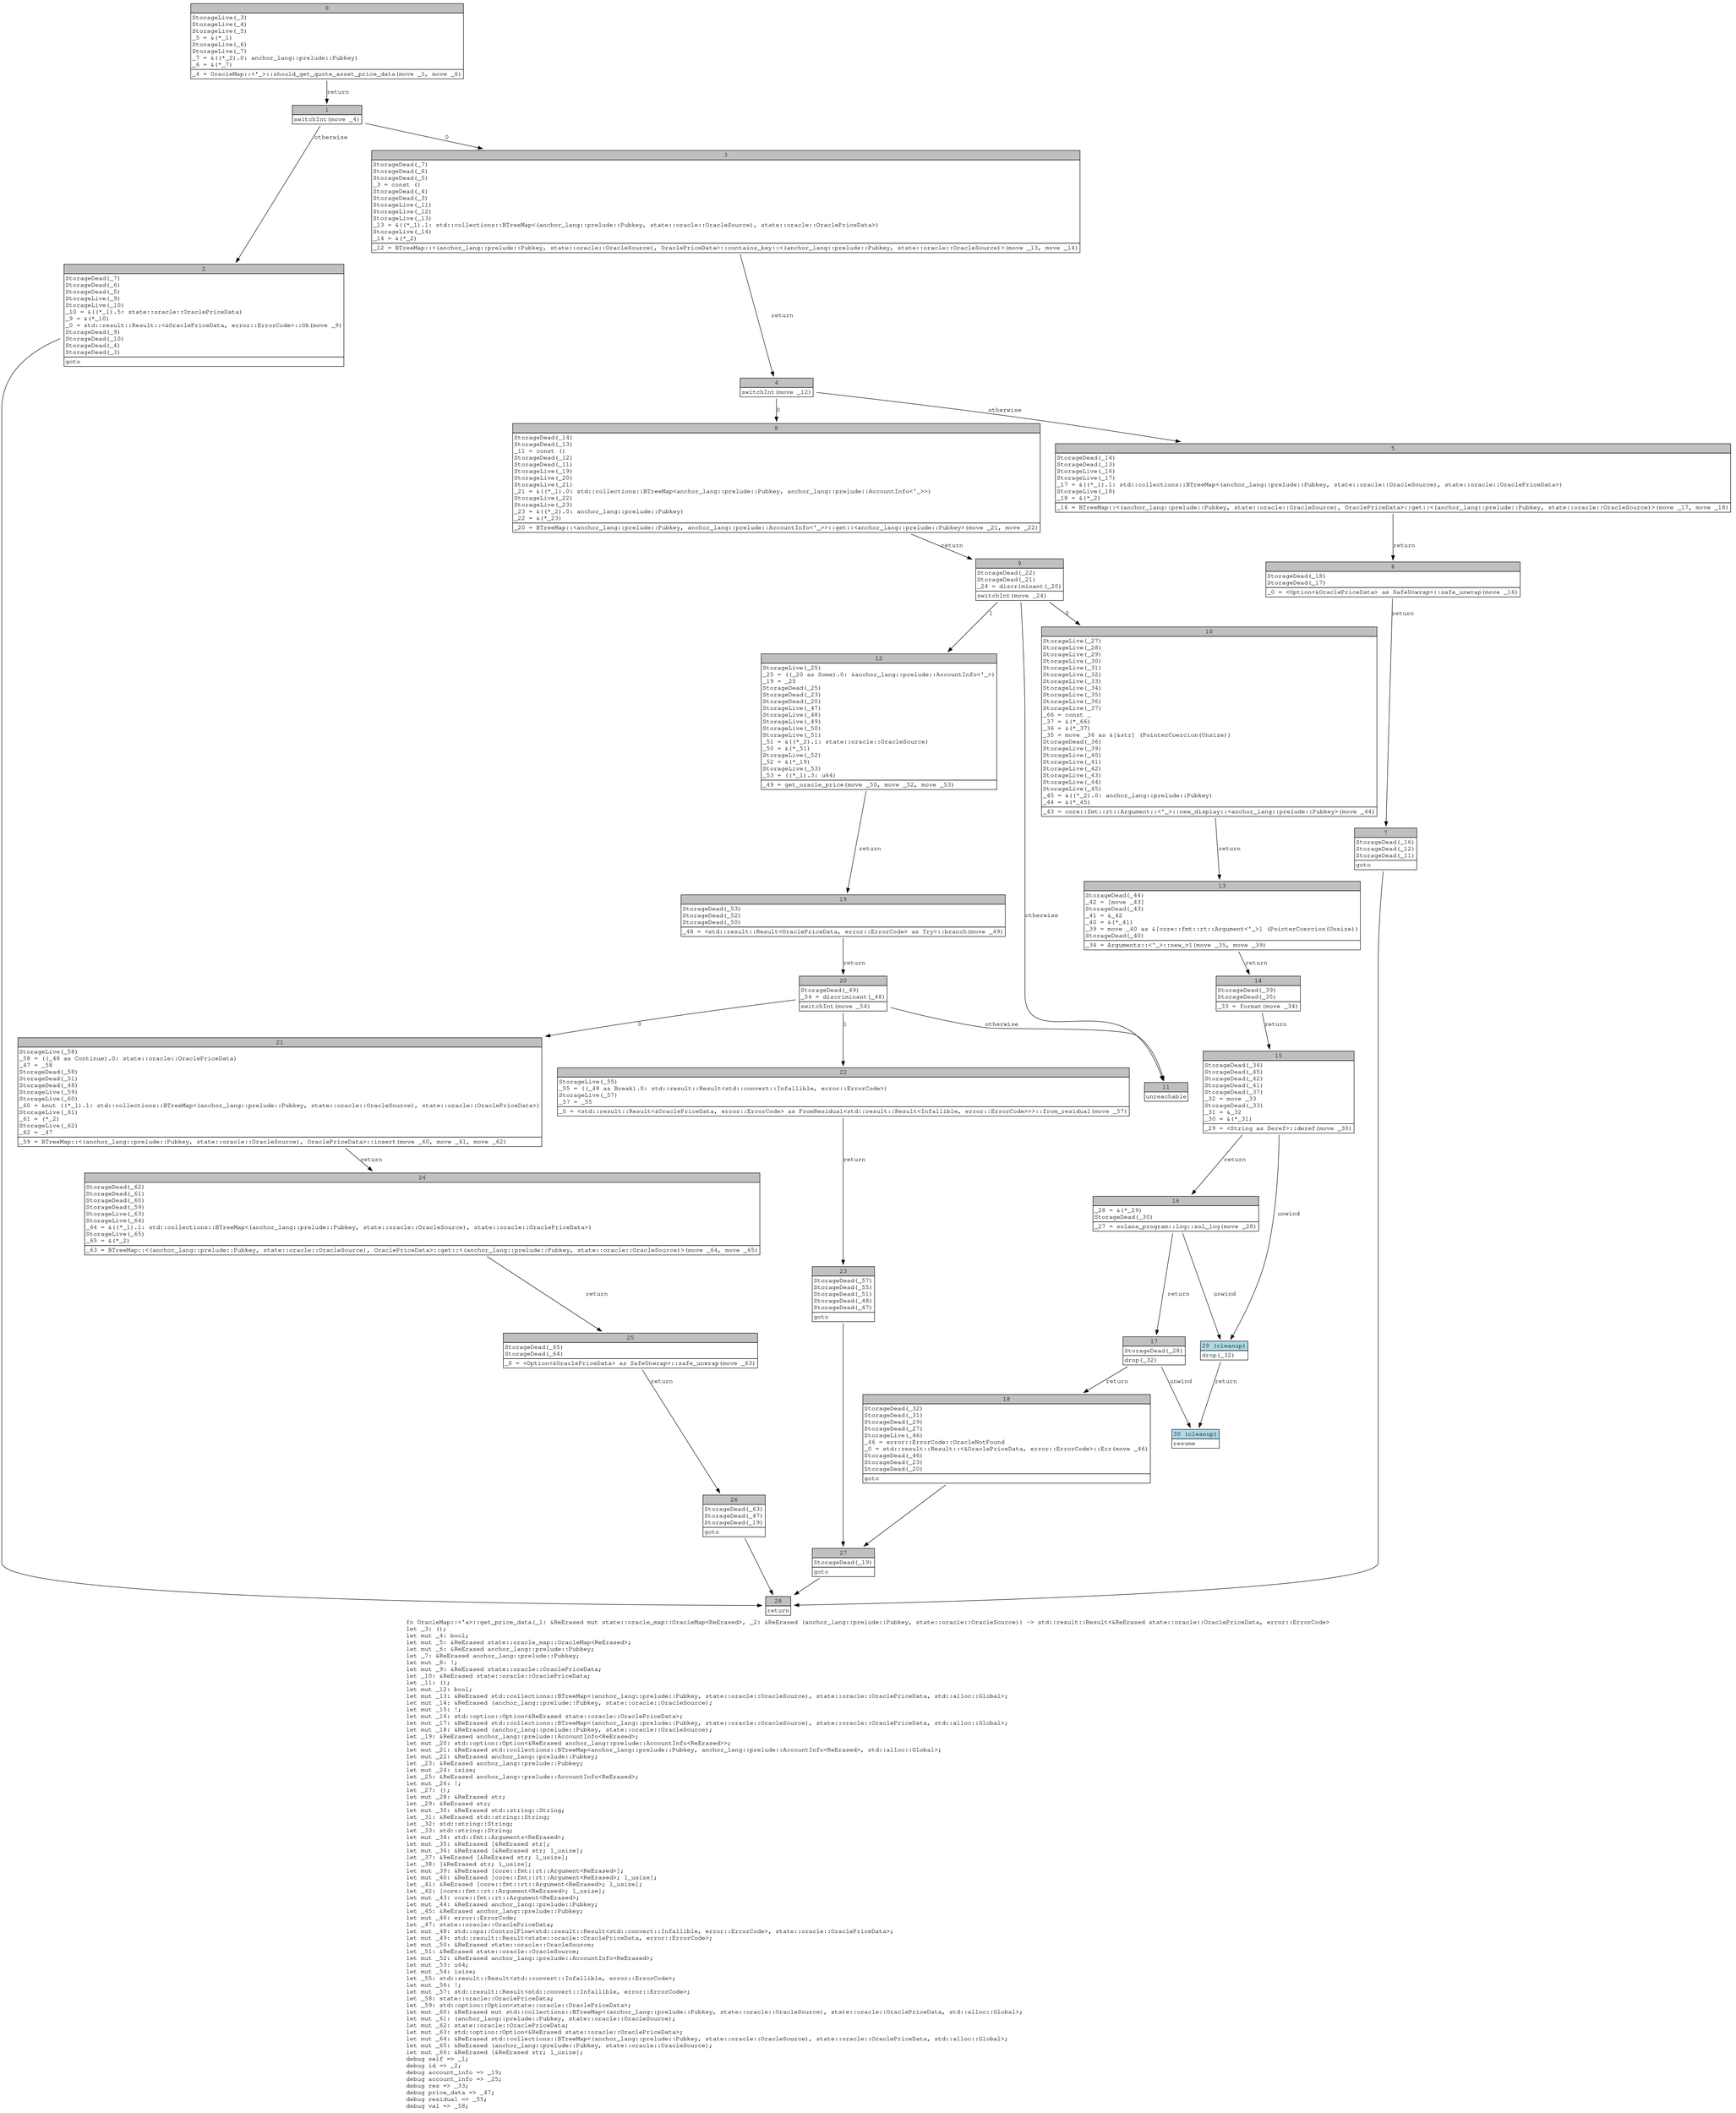 digraph Mir_0_3598 {
    graph [fontname="Courier, monospace"];
    node [fontname="Courier, monospace"];
    edge [fontname="Courier, monospace"];
    label=<fn OracleMap::&lt;'a&gt;::get_price_data(_1: &amp;ReErased mut state::oracle_map::OracleMap&lt;ReErased&gt;, _2: &amp;ReErased (anchor_lang::prelude::Pubkey, state::oracle::OracleSource)) -&gt; std::result::Result&lt;&amp;ReErased state::oracle::OraclePriceData, error::ErrorCode&gt;<br align="left"/>let _3: ();<br align="left"/>let mut _4: bool;<br align="left"/>let mut _5: &amp;ReErased state::oracle_map::OracleMap&lt;ReErased&gt;;<br align="left"/>let mut _6: &amp;ReErased anchor_lang::prelude::Pubkey;<br align="left"/>let _7: &amp;ReErased anchor_lang::prelude::Pubkey;<br align="left"/>let mut _8: !;<br align="left"/>let mut _9: &amp;ReErased state::oracle::OraclePriceData;<br align="left"/>let _10: &amp;ReErased state::oracle::OraclePriceData;<br align="left"/>let _11: ();<br align="left"/>let mut _12: bool;<br align="left"/>let mut _13: &amp;ReErased std::collections::BTreeMap&lt;(anchor_lang::prelude::Pubkey, state::oracle::OracleSource), state::oracle::OraclePriceData, std::alloc::Global&gt;;<br align="left"/>let mut _14: &amp;ReErased (anchor_lang::prelude::Pubkey, state::oracle::OracleSource);<br align="left"/>let mut _15: !;<br align="left"/>let mut _16: std::option::Option&lt;&amp;ReErased state::oracle::OraclePriceData&gt;;<br align="left"/>let mut _17: &amp;ReErased std::collections::BTreeMap&lt;(anchor_lang::prelude::Pubkey, state::oracle::OracleSource), state::oracle::OraclePriceData, std::alloc::Global&gt;;<br align="left"/>let mut _18: &amp;ReErased (anchor_lang::prelude::Pubkey, state::oracle::OracleSource);<br align="left"/>let _19: &amp;ReErased anchor_lang::prelude::AccountInfo&lt;ReErased&gt;;<br align="left"/>let mut _20: std::option::Option&lt;&amp;ReErased anchor_lang::prelude::AccountInfo&lt;ReErased&gt;&gt;;<br align="left"/>let mut _21: &amp;ReErased std::collections::BTreeMap&lt;anchor_lang::prelude::Pubkey, anchor_lang::prelude::AccountInfo&lt;ReErased&gt;, std::alloc::Global&gt;;<br align="left"/>let mut _22: &amp;ReErased anchor_lang::prelude::Pubkey;<br align="left"/>let _23: &amp;ReErased anchor_lang::prelude::Pubkey;<br align="left"/>let mut _24: isize;<br align="left"/>let _25: &amp;ReErased anchor_lang::prelude::AccountInfo&lt;ReErased&gt;;<br align="left"/>let mut _26: !;<br align="left"/>let _27: ();<br align="left"/>let mut _28: &amp;ReErased str;<br align="left"/>let _29: &amp;ReErased str;<br align="left"/>let mut _30: &amp;ReErased std::string::String;<br align="left"/>let _31: &amp;ReErased std::string::String;<br align="left"/>let _32: std::string::String;<br align="left"/>let _33: std::string::String;<br align="left"/>let mut _34: std::fmt::Arguments&lt;ReErased&gt;;<br align="left"/>let mut _35: &amp;ReErased [&amp;ReErased str];<br align="left"/>let mut _36: &amp;ReErased [&amp;ReErased str; 1_usize];<br align="left"/>let _37: &amp;ReErased [&amp;ReErased str; 1_usize];<br align="left"/>let _38: [&amp;ReErased str; 1_usize];<br align="left"/>let mut _39: &amp;ReErased [core::fmt::rt::Argument&lt;ReErased&gt;];<br align="left"/>let mut _40: &amp;ReErased [core::fmt::rt::Argument&lt;ReErased&gt;; 1_usize];<br align="left"/>let _41: &amp;ReErased [core::fmt::rt::Argument&lt;ReErased&gt;; 1_usize];<br align="left"/>let _42: [core::fmt::rt::Argument&lt;ReErased&gt;; 1_usize];<br align="left"/>let mut _43: core::fmt::rt::Argument&lt;ReErased&gt;;<br align="left"/>let mut _44: &amp;ReErased anchor_lang::prelude::Pubkey;<br align="left"/>let _45: &amp;ReErased anchor_lang::prelude::Pubkey;<br align="left"/>let mut _46: error::ErrorCode;<br align="left"/>let _47: state::oracle::OraclePriceData;<br align="left"/>let mut _48: std::ops::ControlFlow&lt;std::result::Result&lt;std::convert::Infallible, error::ErrorCode&gt;, state::oracle::OraclePriceData&gt;;<br align="left"/>let mut _49: std::result::Result&lt;state::oracle::OraclePriceData, error::ErrorCode&gt;;<br align="left"/>let mut _50: &amp;ReErased state::oracle::OracleSource;<br align="left"/>let _51: &amp;ReErased state::oracle::OracleSource;<br align="left"/>let mut _52: &amp;ReErased anchor_lang::prelude::AccountInfo&lt;ReErased&gt;;<br align="left"/>let mut _53: u64;<br align="left"/>let mut _54: isize;<br align="left"/>let _55: std::result::Result&lt;std::convert::Infallible, error::ErrorCode&gt;;<br align="left"/>let mut _56: !;<br align="left"/>let mut _57: std::result::Result&lt;std::convert::Infallible, error::ErrorCode&gt;;<br align="left"/>let _58: state::oracle::OraclePriceData;<br align="left"/>let _59: std::option::Option&lt;state::oracle::OraclePriceData&gt;;<br align="left"/>let mut _60: &amp;ReErased mut std::collections::BTreeMap&lt;(anchor_lang::prelude::Pubkey, state::oracle::OracleSource), state::oracle::OraclePriceData, std::alloc::Global&gt;;<br align="left"/>let mut _61: (anchor_lang::prelude::Pubkey, state::oracle::OracleSource);<br align="left"/>let mut _62: state::oracle::OraclePriceData;<br align="left"/>let mut _63: std::option::Option&lt;&amp;ReErased state::oracle::OraclePriceData&gt;;<br align="left"/>let mut _64: &amp;ReErased std::collections::BTreeMap&lt;(anchor_lang::prelude::Pubkey, state::oracle::OracleSource), state::oracle::OraclePriceData, std::alloc::Global&gt;;<br align="left"/>let mut _65: &amp;ReErased (anchor_lang::prelude::Pubkey, state::oracle::OracleSource);<br align="left"/>let mut _66: &amp;ReErased [&amp;ReErased str; 1_usize];<br align="left"/>debug self =&gt; _1;<br align="left"/>debug id =&gt; _2;<br align="left"/>debug account_info =&gt; _19;<br align="left"/>debug account_info =&gt; _25;<br align="left"/>debug res =&gt; _33;<br align="left"/>debug price_data =&gt; _47;<br align="left"/>debug residual =&gt; _55;<br align="left"/>debug val =&gt; _58;<br align="left"/>>;
    bb0__0_3598 [shape="none", label=<<table border="0" cellborder="1" cellspacing="0"><tr><td bgcolor="gray" align="center" colspan="1">0</td></tr><tr><td align="left" balign="left">StorageLive(_3)<br/>StorageLive(_4)<br/>StorageLive(_5)<br/>_5 = &amp;(*_1)<br/>StorageLive(_6)<br/>StorageLive(_7)<br/>_7 = &amp;((*_2).0: anchor_lang::prelude::Pubkey)<br/>_6 = &amp;(*_7)<br/></td></tr><tr><td align="left">_4 = OracleMap::&lt;'_&gt;::should_get_quote_asset_price_data(move _5, move _6)</td></tr></table>>];
    bb1__0_3598 [shape="none", label=<<table border="0" cellborder="1" cellspacing="0"><tr><td bgcolor="gray" align="center" colspan="1">1</td></tr><tr><td align="left">switchInt(move _4)</td></tr></table>>];
    bb2__0_3598 [shape="none", label=<<table border="0" cellborder="1" cellspacing="0"><tr><td bgcolor="gray" align="center" colspan="1">2</td></tr><tr><td align="left" balign="left">StorageDead(_7)<br/>StorageDead(_6)<br/>StorageDead(_5)<br/>StorageLive(_9)<br/>StorageLive(_10)<br/>_10 = &amp;((*_1).5: state::oracle::OraclePriceData)<br/>_9 = &amp;(*_10)<br/>_0 = std::result::Result::&lt;&amp;OraclePriceData, error::ErrorCode&gt;::Ok(move _9)<br/>StorageDead(_9)<br/>StorageDead(_10)<br/>StorageDead(_4)<br/>StorageDead(_3)<br/></td></tr><tr><td align="left">goto</td></tr></table>>];
    bb3__0_3598 [shape="none", label=<<table border="0" cellborder="1" cellspacing="0"><tr><td bgcolor="gray" align="center" colspan="1">3</td></tr><tr><td align="left" balign="left">StorageDead(_7)<br/>StorageDead(_6)<br/>StorageDead(_5)<br/>_3 = const ()<br/>StorageDead(_4)<br/>StorageDead(_3)<br/>StorageLive(_11)<br/>StorageLive(_12)<br/>StorageLive(_13)<br/>_13 = &amp;((*_1).1: std::collections::BTreeMap&lt;(anchor_lang::prelude::Pubkey, state::oracle::OracleSource), state::oracle::OraclePriceData&gt;)<br/>StorageLive(_14)<br/>_14 = &amp;(*_2)<br/></td></tr><tr><td align="left">_12 = BTreeMap::&lt;(anchor_lang::prelude::Pubkey, state::oracle::OracleSource), OraclePriceData&gt;::contains_key::&lt;(anchor_lang::prelude::Pubkey, state::oracle::OracleSource)&gt;(move _13, move _14)</td></tr></table>>];
    bb4__0_3598 [shape="none", label=<<table border="0" cellborder="1" cellspacing="0"><tr><td bgcolor="gray" align="center" colspan="1">4</td></tr><tr><td align="left">switchInt(move _12)</td></tr></table>>];
    bb5__0_3598 [shape="none", label=<<table border="0" cellborder="1" cellspacing="0"><tr><td bgcolor="gray" align="center" colspan="1">5</td></tr><tr><td align="left" balign="left">StorageDead(_14)<br/>StorageDead(_13)<br/>StorageLive(_16)<br/>StorageLive(_17)<br/>_17 = &amp;((*_1).1: std::collections::BTreeMap&lt;(anchor_lang::prelude::Pubkey, state::oracle::OracleSource), state::oracle::OraclePriceData&gt;)<br/>StorageLive(_18)<br/>_18 = &amp;(*_2)<br/></td></tr><tr><td align="left">_16 = BTreeMap::&lt;(anchor_lang::prelude::Pubkey, state::oracle::OracleSource), OraclePriceData&gt;::get::&lt;(anchor_lang::prelude::Pubkey, state::oracle::OracleSource)&gt;(move _17, move _18)</td></tr></table>>];
    bb6__0_3598 [shape="none", label=<<table border="0" cellborder="1" cellspacing="0"><tr><td bgcolor="gray" align="center" colspan="1">6</td></tr><tr><td align="left" balign="left">StorageDead(_18)<br/>StorageDead(_17)<br/></td></tr><tr><td align="left">_0 = &lt;Option&lt;&amp;OraclePriceData&gt; as SafeUnwrap&gt;::safe_unwrap(move _16)</td></tr></table>>];
    bb7__0_3598 [shape="none", label=<<table border="0" cellborder="1" cellspacing="0"><tr><td bgcolor="gray" align="center" colspan="1">7</td></tr><tr><td align="left" balign="left">StorageDead(_16)<br/>StorageDead(_12)<br/>StorageDead(_11)<br/></td></tr><tr><td align="left">goto</td></tr></table>>];
    bb8__0_3598 [shape="none", label=<<table border="0" cellborder="1" cellspacing="0"><tr><td bgcolor="gray" align="center" colspan="1">8</td></tr><tr><td align="left" balign="left">StorageDead(_14)<br/>StorageDead(_13)<br/>_11 = const ()<br/>StorageDead(_12)<br/>StorageDead(_11)<br/>StorageLive(_19)<br/>StorageLive(_20)<br/>StorageLive(_21)<br/>_21 = &amp;((*_1).0: std::collections::BTreeMap&lt;anchor_lang::prelude::Pubkey, anchor_lang::prelude::AccountInfo&lt;'_&gt;&gt;)<br/>StorageLive(_22)<br/>StorageLive(_23)<br/>_23 = &amp;((*_2).0: anchor_lang::prelude::Pubkey)<br/>_22 = &amp;(*_23)<br/></td></tr><tr><td align="left">_20 = BTreeMap::&lt;anchor_lang::prelude::Pubkey, anchor_lang::prelude::AccountInfo&lt;'_&gt;&gt;::get::&lt;anchor_lang::prelude::Pubkey&gt;(move _21, move _22)</td></tr></table>>];
    bb9__0_3598 [shape="none", label=<<table border="0" cellborder="1" cellspacing="0"><tr><td bgcolor="gray" align="center" colspan="1">9</td></tr><tr><td align="left" balign="left">StorageDead(_22)<br/>StorageDead(_21)<br/>_24 = discriminant(_20)<br/></td></tr><tr><td align="left">switchInt(move _24)</td></tr></table>>];
    bb10__0_3598 [shape="none", label=<<table border="0" cellborder="1" cellspacing="0"><tr><td bgcolor="gray" align="center" colspan="1">10</td></tr><tr><td align="left" balign="left">StorageLive(_27)<br/>StorageLive(_28)<br/>StorageLive(_29)<br/>StorageLive(_30)<br/>StorageLive(_31)<br/>StorageLive(_32)<br/>StorageLive(_33)<br/>StorageLive(_34)<br/>StorageLive(_35)<br/>StorageLive(_36)<br/>StorageLive(_37)<br/>_66 = const _<br/>_37 = &amp;(*_66)<br/>_36 = &amp;(*_37)<br/>_35 = move _36 as &amp;[&amp;str] (PointerCoercion(Unsize))<br/>StorageDead(_36)<br/>StorageLive(_39)<br/>StorageLive(_40)<br/>StorageLive(_41)<br/>StorageLive(_42)<br/>StorageLive(_43)<br/>StorageLive(_44)<br/>StorageLive(_45)<br/>_45 = &amp;((*_2).0: anchor_lang::prelude::Pubkey)<br/>_44 = &amp;(*_45)<br/></td></tr><tr><td align="left">_43 = core::fmt::rt::Argument::&lt;'_&gt;::new_display::&lt;anchor_lang::prelude::Pubkey&gt;(move _44)</td></tr></table>>];
    bb11__0_3598 [shape="none", label=<<table border="0" cellborder="1" cellspacing="0"><tr><td bgcolor="gray" align="center" colspan="1">11</td></tr><tr><td align="left">unreachable</td></tr></table>>];
    bb12__0_3598 [shape="none", label=<<table border="0" cellborder="1" cellspacing="0"><tr><td bgcolor="gray" align="center" colspan="1">12</td></tr><tr><td align="left" balign="left">StorageLive(_25)<br/>_25 = ((_20 as Some).0: &amp;anchor_lang::prelude::AccountInfo&lt;'_&gt;)<br/>_19 = _25<br/>StorageDead(_25)<br/>StorageDead(_23)<br/>StorageDead(_20)<br/>StorageLive(_47)<br/>StorageLive(_48)<br/>StorageLive(_49)<br/>StorageLive(_50)<br/>StorageLive(_51)<br/>_51 = &amp;((*_2).1: state::oracle::OracleSource)<br/>_50 = &amp;(*_51)<br/>StorageLive(_52)<br/>_52 = &amp;(*_19)<br/>StorageLive(_53)<br/>_53 = ((*_1).3: u64)<br/></td></tr><tr><td align="left">_49 = get_oracle_price(move _50, move _52, move _53)</td></tr></table>>];
    bb13__0_3598 [shape="none", label=<<table border="0" cellborder="1" cellspacing="0"><tr><td bgcolor="gray" align="center" colspan="1">13</td></tr><tr><td align="left" balign="left">StorageDead(_44)<br/>_42 = [move _43]<br/>StorageDead(_43)<br/>_41 = &amp;_42<br/>_40 = &amp;(*_41)<br/>_39 = move _40 as &amp;[core::fmt::rt::Argument&lt;'_&gt;] (PointerCoercion(Unsize))<br/>StorageDead(_40)<br/></td></tr><tr><td align="left">_34 = Arguments::&lt;'_&gt;::new_v1(move _35, move _39)</td></tr></table>>];
    bb14__0_3598 [shape="none", label=<<table border="0" cellborder="1" cellspacing="0"><tr><td bgcolor="gray" align="center" colspan="1">14</td></tr><tr><td align="left" balign="left">StorageDead(_39)<br/>StorageDead(_35)<br/></td></tr><tr><td align="left">_33 = format(move _34)</td></tr></table>>];
    bb15__0_3598 [shape="none", label=<<table border="0" cellborder="1" cellspacing="0"><tr><td bgcolor="gray" align="center" colspan="1">15</td></tr><tr><td align="left" balign="left">StorageDead(_34)<br/>StorageDead(_45)<br/>StorageDead(_42)<br/>StorageDead(_41)<br/>StorageDead(_37)<br/>_32 = move _33<br/>StorageDead(_33)<br/>_31 = &amp;_32<br/>_30 = &amp;(*_31)<br/></td></tr><tr><td align="left">_29 = &lt;String as Deref&gt;::deref(move _30)</td></tr></table>>];
    bb16__0_3598 [shape="none", label=<<table border="0" cellborder="1" cellspacing="0"><tr><td bgcolor="gray" align="center" colspan="1">16</td></tr><tr><td align="left" balign="left">_28 = &amp;(*_29)<br/>StorageDead(_30)<br/></td></tr><tr><td align="left">_27 = solana_program::log::sol_log(move _28)</td></tr></table>>];
    bb17__0_3598 [shape="none", label=<<table border="0" cellborder="1" cellspacing="0"><tr><td bgcolor="gray" align="center" colspan="1">17</td></tr><tr><td align="left" balign="left">StorageDead(_28)<br/></td></tr><tr><td align="left">drop(_32)</td></tr></table>>];
    bb18__0_3598 [shape="none", label=<<table border="0" cellborder="1" cellspacing="0"><tr><td bgcolor="gray" align="center" colspan="1">18</td></tr><tr><td align="left" balign="left">StorageDead(_32)<br/>StorageDead(_31)<br/>StorageDead(_29)<br/>StorageDead(_27)<br/>StorageLive(_46)<br/>_46 = error::ErrorCode::OracleNotFound<br/>_0 = std::result::Result::&lt;&amp;OraclePriceData, error::ErrorCode&gt;::Err(move _46)<br/>StorageDead(_46)<br/>StorageDead(_23)<br/>StorageDead(_20)<br/></td></tr><tr><td align="left">goto</td></tr></table>>];
    bb19__0_3598 [shape="none", label=<<table border="0" cellborder="1" cellspacing="0"><tr><td bgcolor="gray" align="center" colspan="1">19</td></tr><tr><td align="left" balign="left">StorageDead(_53)<br/>StorageDead(_52)<br/>StorageDead(_50)<br/></td></tr><tr><td align="left">_48 = &lt;std::result::Result&lt;OraclePriceData, error::ErrorCode&gt; as Try&gt;::branch(move _49)</td></tr></table>>];
    bb20__0_3598 [shape="none", label=<<table border="0" cellborder="1" cellspacing="0"><tr><td bgcolor="gray" align="center" colspan="1">20</td></tr><tr><td align="left" balign="left">StorageDead(_49)<br/>_54 = discriminant(_48)<br/></td></tr><tr><td align="left">switchInt(move _54)</td></tr></table>>];
    bb21__0_3598 [shape="none", label=<<table border="0" cellborder="1" cellspacing="0"><tr><td bgcolor="gray" align="center" colspan="1">21</td></tr><tr><td align="left" balign="left">StorageLive(_58)<br/>_58 = ((_48 as Continue).0: state::oracle::OraclePriceData)<br/>_47 = _58<br/>StorageDead(_58)<br/>StorageDead(_51)<br/>StorageDead(_48)<br/>StorageLive(_59)<br/>StorageLive(_60)<br/>_60 = &amp;mut ((*_1).1: std::collections::BTreeMap&lt;(anchor_lang::prelude::Pubkey, state::oracle::OracleSource), state::oracle::OraclePriceData&gt;)<br/>StorageLive(_61)<br/>_61 = (*_2)<br/>StorageLive(_62)<br/>_62 = _47<br/></td></tr><tr><td align="left">_59 = BTreeMap::&lt;(anchor_lang::prelude::Pubkey, state::oracle::OracleSource), OraclePriceData&gt;::insert(move _60, move _61, move _62)</td></tr></table>>];
    bb22__0_3598 [shape="none", label=<<table border="0" cellborder="1" cellspacing="0"><tr><td bgcolor="gray" align="center" colspan="1">22</td></tr><tr><td align="left" balign="left">StorageLive(_55)<br/>_55 = ((_48 as Break).0: std::result::Result&lt;std::convert::Infallible, error::ErrorCode&gt;)<br/>StorageLive(_57)<br/>_57 = _55<br/></td></tr><tr><td align="left">_0 = &lt;std::result::Result&lt;&amp;OraclePriceData, error::ErrorCode&gt; as FromResidual&lt;std::result::Result&lt;Infallible, error::ErrorCode&gt;&gt;&gt;::from_residual(move _57)</td></tr></table>>];
    bb23__0_3598 [shape="none", label=<<table border="0" cellborder="1" cellspacing="0"><tr><td bgcolor="gray" align="center" colspan="1">23</td></tr><tr><td align="left" balign="left">StorageDead(_57)<br/>StorageDead(_55)<br/>StorageDead(_51)<br/>StorageDead(_48)<br/>StorageDead(_47)<br/></td></tr><tr><td align="left">goto</td></tr></table>>];
    bb24__0_3598 [shape="none", label=<<table border="0" cellborder="1" cellspacing="0"><tr><td bgcolor="gray" align="center" colspan="1">24</td></tr><tr><td align="left" balign="left">StorageDead(_62)<br/>StorageDead(_61)<br/>StorageDead(_60)<br/>StorageDead(_59)<br/>StorageLive(_63)<br/>StorageLive(_64)<br/>_64 = &amp;((*_1).1: std::collections::BTreeMap&lt;(anchor_lang::prelude::Pubkey, state::oracle::OracleSource), state::oracle::OraclePriceData&gt;)<br/>StorageLive(_65)<br/>_65 = &amp;(*_2)<br/></td></tr><tr><td align="left">_63 = BTreeMap::&lt;(anchor_lang::prelude::Pubkey, state::oracle::OracleSource), OraclePriceData&gt;::get::&lt;(anchor_lang::prelude::Pubkey, state::oracle::OracleSource)&gt;(move _64, move _65)</td></tr></table>>];
    bb25__0_3598 [shape="none", label=<<table border="0" cellborder="1" cellspacing="0"><tr><td bgcolor="gray" align="center" colspan="1">25</td></tr><tr><td align="left" balign="left">StorageDead(_65)<br/>StorageDead(_64)<br/></td></tr><tr><td align="left">_0 = &lt;Option&lt;&amp;OraclePriceData&gt; as SafeUnwrap&gt;::safe_unwrap(move _63)</td></tr></table>>];
    bb26__0_3598 [shape="none", label=<<table border="0" cellborder="1" cellspacing="0"><tr><td bgcolor="gray" align="center" colspan="1">26</td></tr><tr><td align="left" balign="left">StorageDead(_63)<br/>StorageDead(_47)<br/>StorageDead(_19)<br/></td></tr><tr><td align="left">goto</td></tr></table>>];
    bb27__0_3598 [shape="none", label=<<table border="0" cellborder="1" cellspacing="0"><tr><td bgcolor="gray" align="center" colspan="1">27</td></tr><tr><td align="left" balign="left">StorageDead(_19)<br/></td></tr><tr><td align="left">goto</td></tr></table>>];
    bb28__0_3598 [shape="none", label=<<table border="0" cellborder="1" cellspacing="0"><tr><td bgcolor="gray" align="center" colspan="1">28</td></tr><tr><td align="left">return</td></tr></table>>];
    bb29__0_3598 [shape="none", label=<<table border="0" cellborder="1" cellspacing="0"><tr><td bgcolor="lightblue" align="center" colspan="1">29 (cleanup)</td></tr><tr><td align="left">drop(_32)</td></tr></table>>];
    bb30__0_3598 [shape="none", label=<<table border="0" cellborder="1" cellspacing="0"><tr><td bgcolor="lightblue" align="center" colspan="1">30 (cleanup)</td></tr><tr><td align="left">resume</td></tr></table>>];
    bb0__0_3598 -> bb1__0_3598 [label="return"];
    bb1__0_3598 -> bb3__0_3598 [label="0"];
    bb1__0_3598 -> bb2__0_3598 [label="otherwise"];
    bb2__0_3598 -> bb28__0_3598 [label=""];
    bb3__0_3598 -> bb4__0_3598 [label="return"];
    bb4__0_3598 -> bb8__0_3598 [label="0"];
    bb4__0_3598 -> bb5__0_3598 [label="otherwise"];
    bb5__0_3598 -> bb6__0_3598 [label="return"];
    bb6__0_3598 -> bb7__0_3598 [label="return"];
    bb7__0_3598 -> bb28__0_3598 [label=""];
    bb8__0_3598 -> bb9__0_3598 [label="return"];
    bb9__0_3598 -> bb10__0_3598 [label="0"];
    bb9__0_3598 -> bb12__0_3598 [label="1"];
    bb9__0_3598 -> bb11__0_3598 [label="otherwise"];
    bb10__0_3598 -> bb13__0_3598 [label="return"];
    bb12__0_3598 -> bb19__0_3598 [label="return"];
    bb13__0_3598 -> bb14__0_3598 [label="return"];
    bb14__0_3598 -> bb15__0_3598 [label="return"];
    bb15__0_3598 -> bb16__0_3598 [label="return"];
    bb15__0_3598 -> bb29__0_3598 [label="unwind"];
    bb16__0_3598 -> bb17__0_3598 [label="return"];
    bb16__0_3598 -> bb29__0_3598 [label="unwind"];
    bb17__0_3598 -> bb18__0_3598 [label="return"];
    bb17__0_3598 -> bb30__0_3598 [label="unwind"];
    bb18__0_3598 -> bb27__0_3598 [label=""];
    bb19__0_3598 -> bb20__0_3598 [label="return"];
    bb20__0_3598 -> bb21__0_3598 [label="0"];
    bb20__0_3598 -> bb22__0_3598 [label="1"];
    bb20__0_3598 -> bb11__0_3598 [label="otherwise"];
    bb21__0_3598 -> bb24__0_3598 [label="return"];
    bb22__0_3598 -> bb23__0_3598 [label="return"];
    bb23__0_3598 -> bb27__0_3598 [label=""];
    bb24__0_3598 -> bb25__0_3598 [label="return"];
    bb25__0_3598 -> bb26__0_3598 [label="return"];
    bb26__0_3598 -> bb28__0_3598 [label=""];
    bb27__0_3598 -> bb28__0_3598 [label=""];
    bb29__0_3598 -> bb30__0_3598 [label="return"];
}
